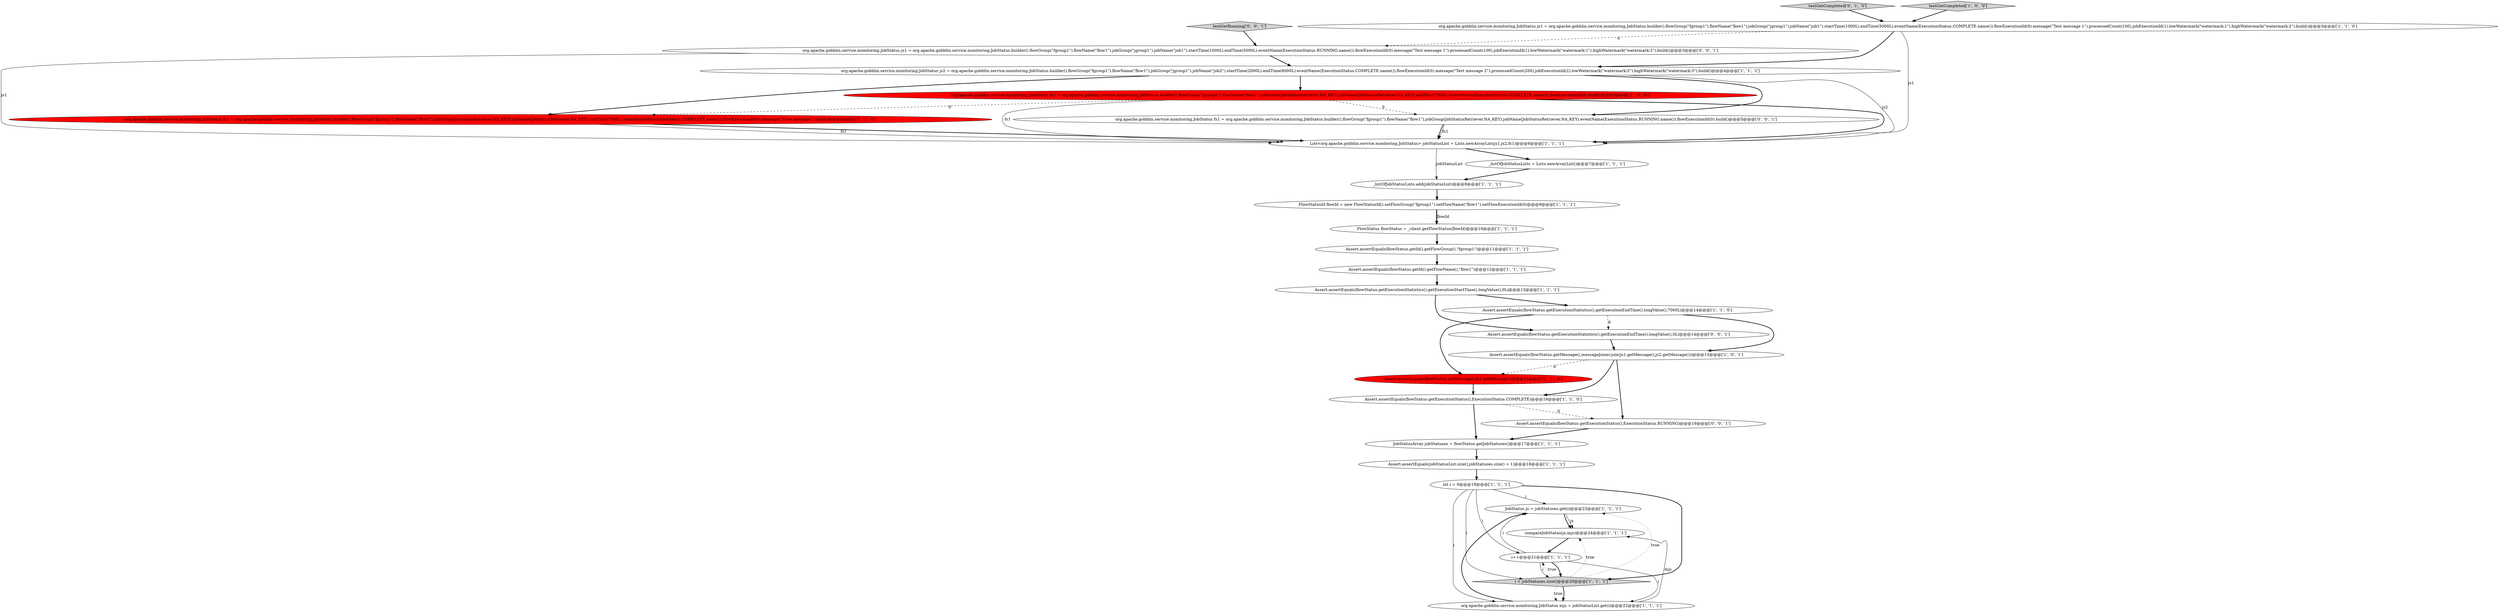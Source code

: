 digraph {
25 [style = filled, label = "testGetCompleted['0', '1', '0']", fillcolor = lightgray, shape = diamond image = "AAA0AAABBB2BBB"];
13 [style = filled, label = "FlowStatus flowStatus = _client.getFlowStatus(flowId)@@@10@@@['1', '1', '1']", fillcolor = white, shape = ellipse image = "AAA0AAABBB1BBB"];
9 [style = filled, label = "Assert.assertEquals(flowStatus.getExecutionStatistics().getExecutionStartTime().longValue(),0L)@@@13@@@['1', '1', '1']", fillcolor = white, shape = ellipse image = "AAA0AAABBB1BBB"];
29 [style = filled, label = "testGetRunning['0', '0', '1']", fillcolor = lightgray, shape = diamond image = "AAA0AAABBB3BBB"];
23 [style = filled, label = "Assert.assertEquals(flowStatus.getMessage(),fs1.getMessage())@@@15@@@['0', '1', '0']", fillcolor = red, shape = ellipse image = "AAA1AAABBB2BBB"];
4 [style = filled, label = "Assert.assertEquals(flowStatus.getMessage(),messageJoiner.join(js1.getMessage(),js2.getMessage()))@@@15@@@['1', '0', '1']", fillcolor = white, shape = ellipse image = "AAA0AAABBB1BBB"];
30 [style = filled, label = "Assert.assertEquals(flowStatus.getExecutionStatus(),ExecutionStatus.RUNNING)@@@16@@@['0', '0', '1']", fillcolor = white, shape = ellipse image = "AAA0AAABBB3BBB"];
8 [style = filled, label = "JobStatus js = jobStatuses.get(i)@@@23@@@['1', '1', '1']", fillcolor = white, shape = ellipse image = "AAA0AAABBB1BBB"];
2 [style = filled, label = "List<org.apache.gobblin.service.monitoring.JobStatus> jobStatusList = Lists.newArrayList(js1,js2,fs1)@@@6@@@['1', '1', '1']", fillcolor = white, shape = ellipse image = "AAA0AAABBB1BBB"];
16 [style = filled, label = "org.apache.gobblin.service.monitoring.JobStatus js2 = org.apache.gobblin.service.monitoring.JobStatus.builder().flowGroup(\"fgroup1\").flowName(\"flow1\").jobGroup(\"jgroup1\").jobName(\"job2\").startTime(2000L).endTime(6000L).eventName(ExecutionStatus.COMPLETE.name()).flowExecutionId(0).message(\"Test message 2\").processedCount(200).jobExecutionId(2).lowWatermark(\"watermark:2\").highWatermark(\"watermark:3\").build()@@@4@@@['1', '1', '1']", fillcolor = white, shape = ellipse image = "AAA0AAABBB1BBB"];
19 [style = filled, label = "_listOfJobStatusLists.add(jobStatusList)@@@8@@@['1', '1', '1']", fillcolor = white, shape = ellipse image = "AAA0AAABBB1BBB"];
5 [style = filled, label = "testGetCompleted['1', '0', '0']", fillcolor = lightgray, shape = diamond image = "AAA0AAABBB1BBB"];
20 [style = filled, label = "Assert.assertEquals(flowStatus.getId().getFlowName(),\"flow1\")@@@12@@@['1', '1', '1']", fillcolor = white, shape = ellipse image = "AAA0AAABBB1BBB"];
24 [style = filled, label = "org.apache.gobblin.service.monitoring.JobStatus fs1 = org.apache.gobblin.service.monitoring.JobStatus.builder().flowGroup(\"fgroup1\").flowName(\"flow1\").jobGroup(JobStatusRetriever.NA_KEY).jobName(JobStatusRetriever.NA_KEY).endTime(7000L).eventName(ExecutionStatus.COMPLETE.name()).flowExecutionId(0).message(\"Flow message\").build()@@@5@@@['0', '1', '0']", fillcolor = red, shape = ellipse image = "AAA1AAABBB2BBB"];
15 [style = filled, label = "_listOfJobStatusLists = Lists.newArrayList()@@@7@@@['1', '1', '1']", fillcolor = white, shape = ellipse image = "AAA0AAABBB1BBB"];
26 [style = filled, label = "Assert.assertEquals(flowStatus.getExecutionStatistics().getExecutionEndTime().longValue(),0L)@@@14@@@['0', '0', '1']", fillcolor = white, shape = ellipse image = "AAA0AAABBB3BBB"];
28 [style = filled, label = "org.apache.gobblin.service.monitoring.JobStatus fs1 = org.apache.gobblin.service.monitoring.JobStatus.builder().flowGroup(\"fgroup1\").flowName(\"flow1\").jobGroup(JobStatusRetriever.NA_KEY).jobName(JobStatusRetriever.NA_KEY).eventName(ExecutionStatus.RUNNING.name()).flowExecutionId(0).build()@@@5@@@['0', '0', '1']", fillcolor = white, shape = ellipse image = "AAA0AAABBB3BBB"];
0 [style = filled, label = "JobStatusArray jobStatuses = flowStatus.getJobStatuses()@@@17@@@['1', '1', '1']", fillcolor = white, shape = ellipse image = "AAA0AAABBB1BBB"];
14 [style = filled, label = "int i = 0@@@19@@@['1', '1', '1']", fillcolor = white, shape = ellipse image = "AAA0AAABBB1BBB"];
21 [style = filled, label = "org.apache.gobblin.service.monitoring.JobStatus mjs = jobStatusList.get(i)@@@22@@@['1', '1', '1']", fillcolor = white, shape = ellipse image = "AAA0AAABBB1BBB"];
11 [style = filled, label = "Assert.assertEquals(flowStatus.getExecutionStatus(),ExecutionStatus.COMPLETE)@@@16@@@['1', '1', '0']", fillcolor = white, shape = ellipse image = "AAA0AAABBB1BBB"];
12 [style = filled, label = "i < jobStatuses.size()@@@20@@@['1', '1', '1']", fillcolor = lightgray, shape = diamond image = "AAA0AAABBB1BBB"];
22 [style = filled, label = "compareJobStatus(js,mjs)@@@24@@@['1', '1', '1']", fillcolor = white, shape = ellipse image = "AAA0AAABBB1BBB"];
17 [style = filled, label = "org.apache.gobblin.service.monitoring.JobStatus fs1 = org.apache.gobblin.service.monitoring.JobStatus.builder().flowGroup(\"fgroup1\").flowName(\"flow1\").jobGroup(JobStatusRetriever.NA_KEY).jobName(JobStatusRetriever.NA_KEY).endTime(7000L).eventName(ExecutionStatus.COMPLETE.name()).flowExecutionId(0).build()@@@5@@@['1', '0', '0']", fillcolor = red, shape = ellipse image = "AAA1AAABBB1BBB"];
6 [style = filled, label = "Assert.assertEquals(jobStatusList.size(),jobStatuses.size() + 1)@@@18@@@['1', '1', '1']", fillcolor = white, shape = ellipse image = "AAA0AAABBB1BBB"];
18 [style = filled, label = "i++@@@21@@@['1', '1', '1']", fillcolor = white, shape = ellipse image = "AAA0AAABBB1BBB"];
7 [style = filled, label = "Assert.assertEquals(flowStatus.getId().getFlowGroup(),\"fgroup1\")@@@11@@@['1', '1', '1']", fillcolor = white, shape = ellipse image = "AAA0AAABBB1BBB"];
27 [style = filled, label = "org.apache.gobblin.service.monitoring.JobStatus js1 = org.apache.gobblin.service.monitoring.JobStatus.builder().flowGroup(\"fgroup1\").flowName(\"flow1\").jobGroup(\"jgroup1\").jobName(\"job1\").startTime(1000L).endTime(5000L).eventName(ExecutionStatus.RUNNING.name()).flowExecutionId(0).message(\"Test message 1\").processedCount(100).jobExecutionId(1).lowWatermark(\"watermark:1\").highWatermark(\"watermark:2\").build()@@@3@@@['0', '0', '1']", fillcolor = white, shape = ellipse image = "AAA0AAABBB3BBB"];
10 [style = filled, label = "Assert.assertEquals(flowStatus.getExecutionStatistics().getExecutionEndTime().longValue(),7000L)@@@14@@@['1', '1', '0']", fillcolor = white, shape = ellipse image = "AAA0AAABBB1BBB"];
1 [style = filled, label = "org.apache.gobblin.service.monitoring.JobStatus js1 = org.apache.gobblin.service.monitoring.JobStatus.builder().flowGroup(\"fgroup1\").flowName(\"flow1\").jobGroup(\"jgroup1\").jobName(\"job1\").startTime(1000L).endTime(5000L).eventName(ExecutionStatus.COMPLETE.name()).flowExecutionId(0).message(\"Test message 1\").processedCount(100).jobExecutionId(1).lowWatermark(\"watermark:1\").highWatermark(\"watermark:2\").build()@@@3@@@['1', '1', '0']", fillcolor = white, shape = ellipse image = "AAA0AAABBB1BBB"];
3 [style = filled, label = "FlowStatusId flowId = new FlowStatusId().setFlowGroup(\"fgroup1\").setFlowName(\"flow1\").setFlowExecutionId(0)@@@9@@@['1', '1', '1']", fillcolor = white, shape = ellipse image = "AAA0AAABBB1BBB"];
28->2 [style = solid, label="fs1"];
18->12 [style = solid, label="i"];
25->1 [style = bold, label=""];
24->2 [style = bold, label=""];
20->9 [style = bold, label=""];
0->6 [style = bold, label=""];
12->8 [style = dotted, label="true"];
12->21 [style = bold, label=""];
17->24 [style = dashed, label="0"];
1->27 [style = dashed, label="0"];
16->24 [style = bold, label=""];
21->8 [style = bold, label=""];
18->12 [style = bold, label=""];
27->2 [style = solid, label="js1"];
14->18 [style = solid, label="i"];
14->12 [style = solid, label="i"];
12->18 [style = dotted, label="true"];
16->17 [style = bold, label=""];
7->20 [style = bold, label=""];
9->10 [style = bold, label=""];
27->16 [style = bold, label=""];
15->19 [style = bold, label=""];
26->4 [style = bold, label=""];
14->8 [style = solid, label="i"];
21->22 [style = solid, label="mjs"];
12->21 [style = dotted, label="true"];
8->22 [style = bold, label=""];
6->14 [style = bold, label=""];
9->26 [style = bold, label=""];
17->28 [style = dashed, label="0"];
5->1 [style = bold, label=""];
28->2 [style = bold, label=""];
29->27 [style = bold, label=""];
12->22 [style = dotted, label="true"];
11->0 [style = bold, label=""];
22->18 [style = bold, label=""];
10->26 [style = dashed, label="0"];
16->28 [style = bold, label=""];
17->2 [style = bold, label=""];
4->30 [style = bold, label=""];
1->16 [style = bold, label=""];
13->7 [style = bold, label=""];
10->23 [style = bold, label=""];
16->2 [style = solid, label="js2"];
17->2 [style = solid, label="fs1"];
14->12 [style = bold, label=""];
2->19 [style = solid, label="jobStatusList"];
2->15 [style = bold, label=""];
18->21 [style = solid, label="i"];
10->4 [style = bold, label=""];
3->13 [style = bold, label=""];
14->21 [style = solid, label="i"];
8->22 [style = solid, label="js"];
24->2 [style = solid, label="fs1"];
1->2 [style = solid, label="js1"];
30->0 [style = bold, label=""];
23->11 [style = bold, label=""];
11->30 [style = dashed, label="0"];
4->11 [style = bold, label=""];
4->23 [style = dashed, label="0"];
19->3 [style = bold, label=""];
3->13 [style = solid, label="flowId"];
18->8 [style = solid, label="i"];
}
